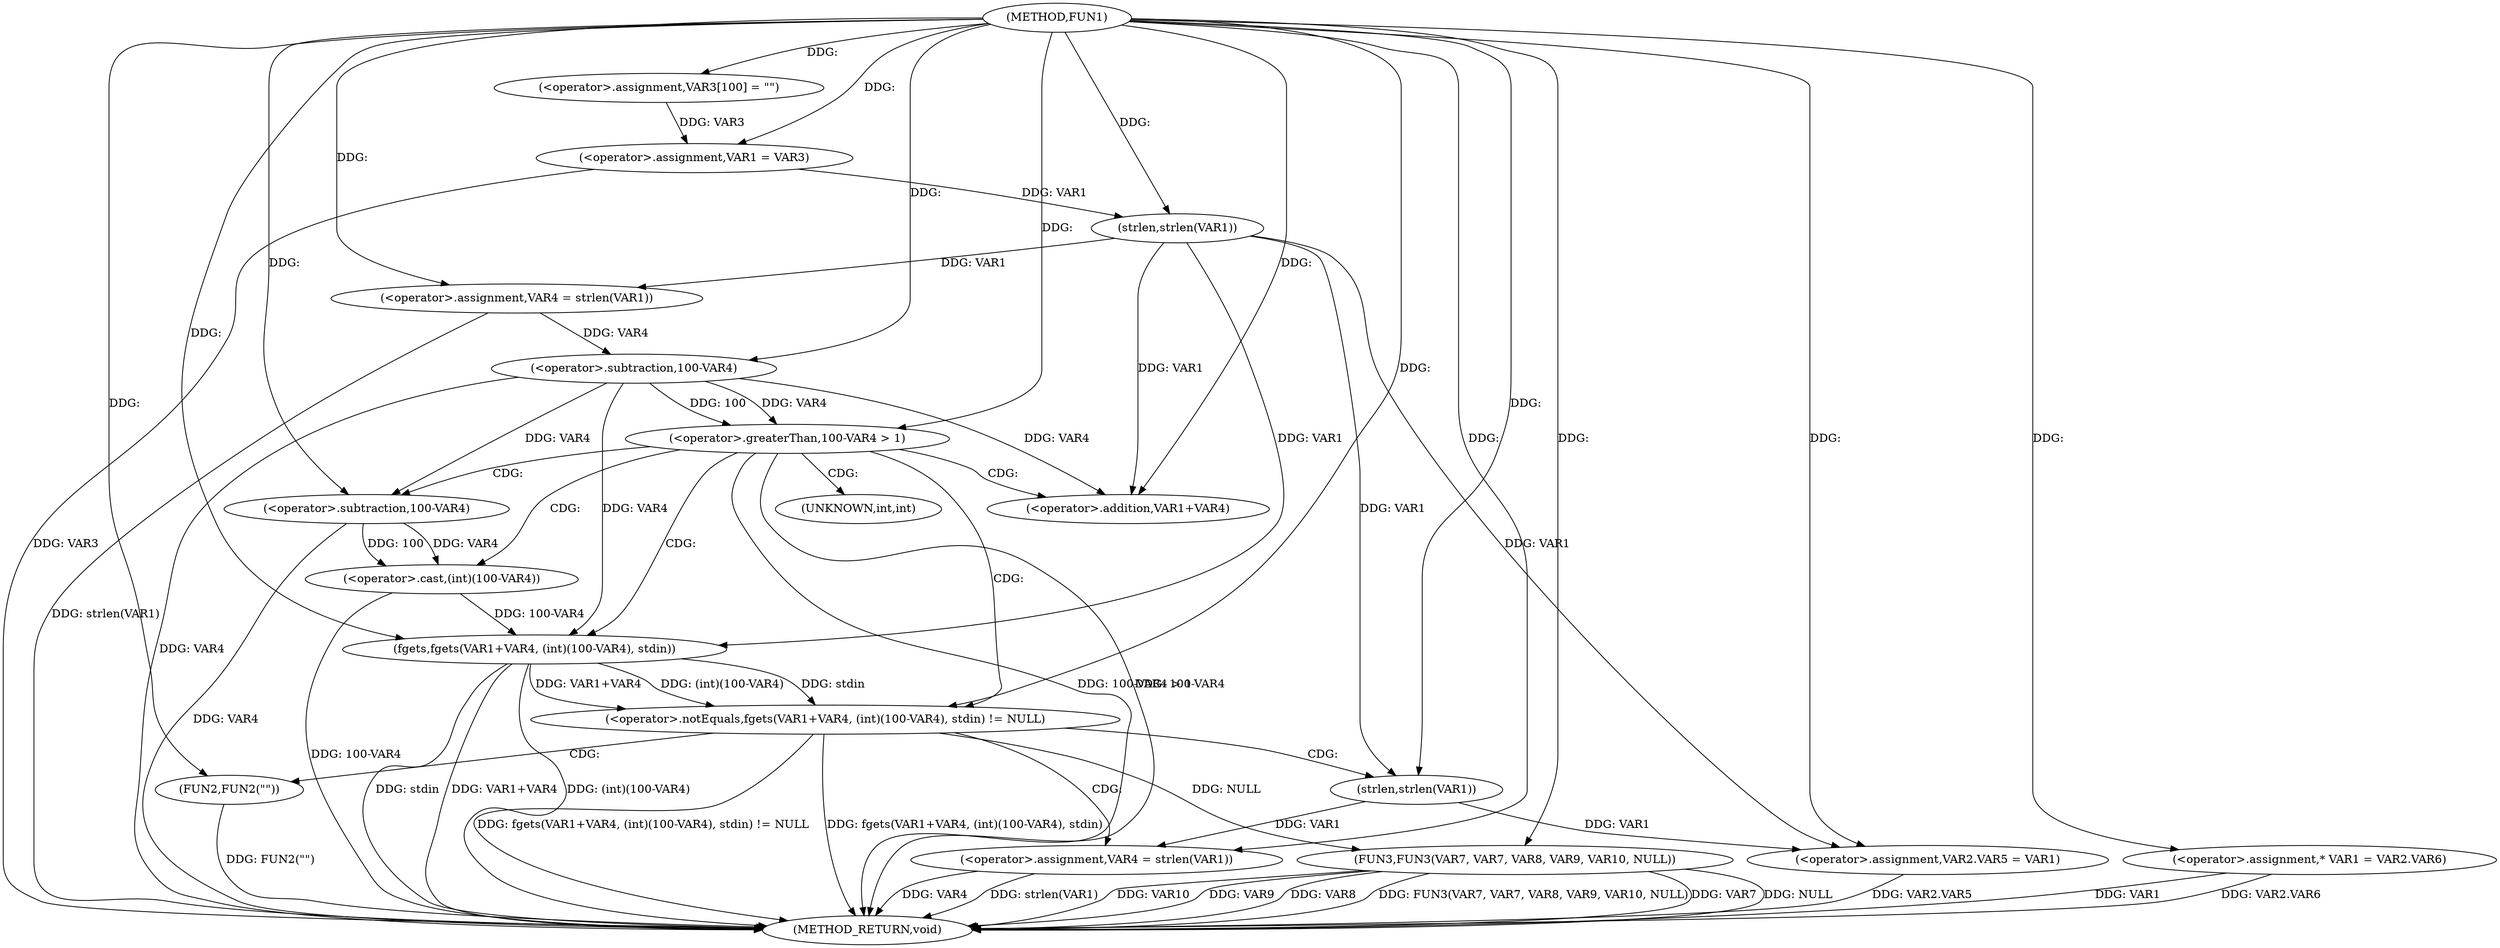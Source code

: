 digraph FUN1 {  
"1000100" [label = "(METHOD,FUN1)" ]
"1000166" [label = "(METHOD_RETURN,void)" ]
"1000105" [label = "(<operator>.assignment,VAR3[100] = \"\")" ]
"1000108" [label = "(<operator>.assignment,VAR1 = VAR3)" ]
"1000113" [label = "(<operator>.assignment,VAR4 = strlen(VAR1))" ]
"1000115" [label = "(strlen,strlen(VAR1))" ]
"1000118" [label = "(<operator>.greaterThan,100-VAR4 > 1)" ]
"1000119" [label = "(<operator>.subtraction,100-VAR4)" ]
"1000125" [label = "(<operator>.notEquals,fgets(VAR1+VAR4, (int)(100-VAR4), stdin) != NULL)" ]
"1000126" [label = "(fgets,fgets(VAR1+VAR4, (int)(100-VAR4), stdin))" ]
"1000127" [label = "(<operator>.addition,VAR1+VAR4)" ]
"1000130" [label = "(<operator>.cast,(int)(100-VAR4))" ]
"1000132" [label = "(<operator>.subtraction,100-VAR4)" ]
"1000138" [label = "(<operator>.assignment,VAR4 = strlen(VAR1))" ]
"1000140" [label = "(strlen,strlen(VAR1))" ]
"1000145" [label = "(FUN2,FUN2(\"\"))" ]
"1000147" [label = "(<operator>.assignment,VAR2.VAR5 = VAR1)" ]
"1000154" [label = "(<operator>.assignment,* VAR1 = VAR2.VAR6)" ]
"1000159" [label = "(FUN3,FUN3(VAR7, VAR7, VAR8, VAR9, VAR10, NULL))" ]
"1000131" [label = "(UNKNOWN,int,int)" ]
  "1000159" -> "1000166"  [ label = "DDG: FUN3(VAR7, VAR7, VAR8, VAR9, VAR10, NULL)"] 
  "1000125" -> "1000166"  [ label = "DDG: fgets(VAR1+VAR4, (int)(100-VAR4), stdin) != NULL"] 
  "1000159" -> "1000166"  [ label = "DDG: VAR7"] 
  "1000138" -> "1000166"  [ label = "DDG: strlen(VAR1)"] 
  "1000147" -> "1000166"  [ label = "DDG: VAR2.VAR5"] 
  "1000126" -> "1000166"  [ label = "DDG: VAR1+VAR4"] 
  "1000118" -> "1000166"  [ label = "DDG: 100-VAR4 > 1"] 
  "1000145" -> "1000166"  [ label = "DDG: FUN2(\"\")"] 
  "1000118" -> "1000166"  [ label = "DDG: 100-VAR4"] 
  "1000159" -> "1000166"  [ label = "DDG: NULL"] 
  "1000126" -> "1000166"  [ label = "DDG: (int)(100-VAR4)"] 
  "1000159" -> "1000166"  [ label = "DDG: VAR10"] 
  "1000125" -> "1000166"  [ label = "DDG: fgets(VAR1+VAR4, (int)(100-VAR4), stdin)"] 
  "1000130" -> "1000166"  [ label = "DDG: 100-VAR4"] 
  "1000138" -> "1000166"  [ label = "DDG: VAR4"] 
  "1000154" -> "1000166"  [ label = "DDG: VAR1"] 
  "1000132" -> "1000166"  [ label = "DDG: VAR4"] 
  "1000113" -> "1000166"  [ label = "DDG: strlen(VAR1)"] 
  "1000119" -> "1000166"  [ label = "DDG: VAR4"] 
  "1000126" -> "1000166"  [ label = "DDG: stdin"] 
  "1000108" -> "1000166"  [ label = "DDG: VAR3"] 
  "1000154" -> "1000166"  [ label = "DDG: VAR2.VAR6"] 
  "1000159" -> "1000166"  [ label = "DDG: VAR9"] 
  "1000159" -> "1000166"  [ label = "DDG: VAR8"] 
  "1000100" -> "1000105"  [ label = "DDG: "] 
  "1000105" -> "1000108"  [ label = "DDG: VAR3"] 
  "1000100" -> "1000108"  [ label = "DDG: "] 
  "1000115" -> "1000113"  [ label = "DDG: VAR1"] 
  "1000100" -> "1000113"  [ label = "DDG: "] 
  "1000108" -> "1000115"  [ label = "DDG: VAR1"] 
  "1000100" -> "1000115"  [ label = "DDG: "] 
  "1000119" -> "1000118"  [ label = "DDG: 100"] 
  "1000119" -> "1000118"  [ label = "DDG: VAR4"] 
  "1000100" -> "1000119"  [ label = "DDG: "] 
  "1000113" -> "1000119"  [ label = "DDG: VAR4"] 
  "1000100" -> "1000118"  [ label = "DDG: "] 
  "1000126" -> "1000125"  [ label = "DDG: VAR1+VAR4"] 
  "1000126" -> "1000125"  [ label = "DDG: (int)(100-VAR4)"] 
  "1000126" -> "1000125"  [ label = "DDG: stdin"] 
  "1000115" -> "1000126"  [ label = "DDG: VAR1"] 
  "1000100" -> "1000126"  [ label = "DDG: "] 
  "1000119" -> "1000126"  [ label = "DDG: VAR4"] 
  "1000115" -> "1000127"  [ label = "DDG: VAR1"] 
  "1000100" -> "1000127"  [ label = "DDG: "] 
  "1000119" -> "1000127"  [ label = "DDG: VAR4"] 
  "1000130" -> "1000126"  [ label = "DDG: 100-VAR4"] 
  "1000132" -> "1000130"  [ label = "DDG: 100"] 
  "1000132" -> "1000130"  [ label = "DDG: VAR4"] 
  "1000100" -> "1000132"  [ label = "DDG: "] 
  "1000119" -> "1000132"  [ label = "DDG: VAR4"] 
  "1000100" -> "1000125"  [ label = "DDG: "] 
  "1000140" -> "1000138"  [ label = "DDG: VAR1"] 
  "1000100" -> "1000138"  [ label = "DDG: "] 
  "1000100" -> "1000140"  [ label = "DDG: "] 
  "1000115" -> "1000140"  [ label = "DDG: VAR1"] 
  "1000100" -> "1000145"  [ label = "DDG: "] 
  "1000140" -> "1000147"  [ label = "DDG: VAR1"] 
  "1000115" -> "1000147"  [ label = "DDG: VAR1"] 
  "1000100" -> "1000147"  [ label = "DDG: "] 
  "1000100" -> "1000154"  [ label = "DDG: "] 
  "1000100" -> "1000159"  [ label = "DDG: "] 
  "1000125" -> "1000159"  [ label = "DDG: NULL"] 
  "1000118" -> "1000132"  [ label = "CDG: "] 
  "1000118" -> "1000125"  [ label = "CDG: "] 
  "1000118" -> "1000130"  [ label = "CDG: "] 
  "1000118" -> "1000131"  [ label = "CDG: "] 
  "1000118" -> "1000127"  [ label = "CDG: "] 
  "1000118" -> "1000126"  [ label = "CDG: "] 
  "1000125" -> "1000145"  [ label = "CDG: "] 
  "1000125" -> "1000140"  [ label = "CDG: "] 
  "1000125" -> "1000138"  [ label = "CDG: "] 
}
